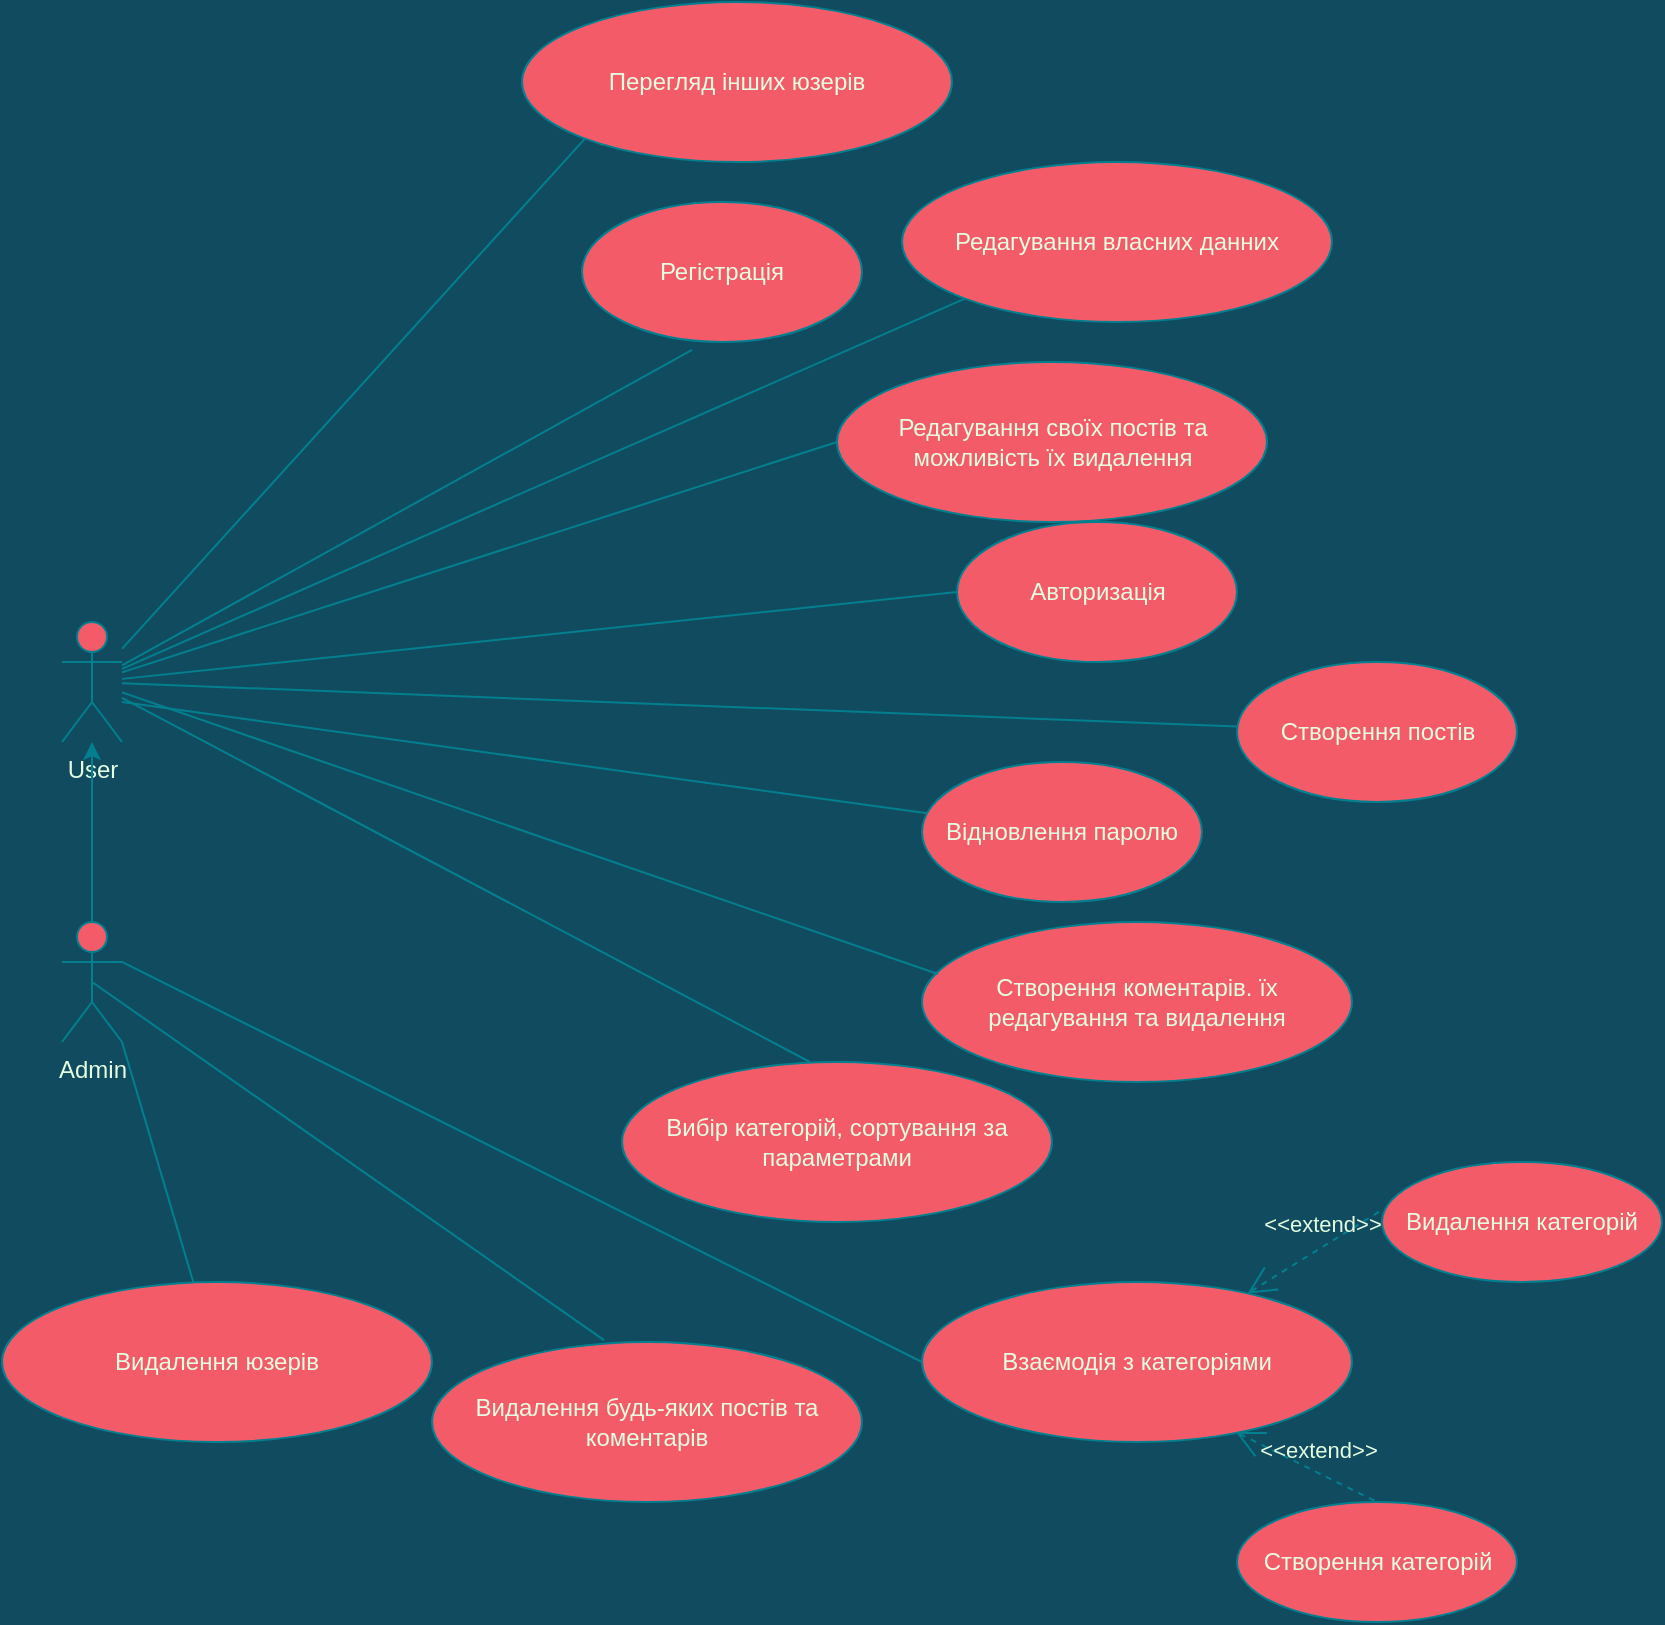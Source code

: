 <mxfile version="20.5.1" type="github">
  <diagram id="R2lEEEUBdFMjLlhIrx00" name="Page-1">
    <mxGraphModel dx="1422" dy="1893" grid="1" gridSize="10" guides="1" tooltips="1" connect="1" arrows="1" fold="1" page="1" pageScale="1" pageWidth="850" pageHeight="1100" background="#114B5F" math="0" shadow="0" extFonts="Permanent Marker^https://fonts.googleapis.com/css?family=Permanent+Marker">
      <root>
        <mxCell id="0" />
        <mxCell id="1" parent="0" />
        <mxCell id="qyAosdV2W5aRh3o3MJe6-1" value="User" style="shape=umlActor;verticalLabelPosition=bottom;verticalAlign=top;html=1;outlineConnect=0;fillColor=#F45B69;strokeColor=#028090;fontColor=#E4FDE1;" vertex="1" parent="1">
          <mxGeometry x="40" y="230" width="30" height="60" as="geometry" />
        </mxCell>
        <mxCell id="qyAosdV2W5aRh3o3MJe6-2" value="Регістрація" style="ellipse;whiteSpace=wrap;html=1;fillColor=#F45B69;strokeColor=#028090;fontColor=#E4FDE1;" vertex="1" parent="1">
          <mxGeometry x="300" y="20" width="140" height="70" as="geometry" />
        </mxCell>
        <mxCell id="qyAosdV2W5aRh3o3MJe6-3" value="Авторизація" style="ellipse;whiteSpace=wrap;html=1;fillColor=#F45B69;strokeColor=#028090;fontColor=#E4FDE1;" vertex="1" parent="1">
          <mxGeometry x="487.5" y="180" width="140" height="70" as="geometry" />
        </mxCell>
        <mxCell id="qyAosdV2W5aRh3o3MJe6-6" value="Створення постів" style="ellipse;whiteSpace=wrap;html=1;fillColor=#F45B69;strokeColor=#028090;fontColor=#E4FDE1;" vertex="1" parent="1">
          <mxGeometry x="627.5" y="250" width="140" height="70" as="geometry" />
        </mxCell>
        <mxCell id="qyAosdV2W5aRh3o3MJe6-8" value="Вибір категорій, сортування за параметрами" style="ellipse;whiteSpace=wrap;html=1;fillColor=#F45B69;strokeColor=#028090;fontColor=#E4FDE1;" vertex="1" parent="1">
          <mxGeometry x="320" y="450" width="215" height="80" as="geometry" />
        </mxCell>
        <mxCell id="qyAosdV2W5aRh3o3MJe6-9" value="Створення коментарів. їх редагування та видалення" style="ellipse;whiteSpace=wrap;html=1;fillColor=#F45B69;strokeColor=#028090;fontColor=#E4FDE1;" vertex="1" parent="1">
          <mxGeometry x="470" y="380" width="215" height="80" as="geometry" />
        </mxCell>
        <mxCell id="qyAosdV2W5aRh3o3MJe6-10" value="&lt;div&gt;Редагування своїх постів та можливість їх видалення&lt;/div&gt;" style="ellipse;whiteSpace=wrap;html=1;fillColor=#F45B69;strokeColor=#028090;fontColor=#E4FDE1;" vertex="1" parent="1">
          <mxGeometry x="427.5" y="100" width="215" height="80" as="geometry" />
        </mxCell>
        <mxCell id="qyAosdV2W5aRh3o3MJe6-11" value="Перегляд інших юзерів" style="ellipse;whiteSpace=wrap;html=1;fillColor=#F45B69;strokeColor=#028090;fontColor=#E4FDE1;" vertex="1" parent="1">
          <mxGeometry x="270" y="-80" width="215" height="80" as="geometry" />
        </mxCell>
        <mxCell id="qyAosdV2W5aRh3o3MJe6-15" value="&lt;div&gt;Редагування власних данних&lt;br&gt;&lt;/div&gt;" style="ellipse;whiteSpace=wrap;html=1;fillColor=#F45B69;strokeColor=#028090;fontColor=#E4FDE1;" vertex="1" parent="1">
          <mxGeometry x="460" width="215" height="80" as="geometry" />
        </mxCell>
        <mxCell id="qyAosdV2W5aRh3o3MJe6-19" value="Відновлення паролю" style="ellipse;whiteSpace=wrap;html=1;fillColor=#F45B69;strokeColor=#028090;fontColor=#E4FDE1;" vertex="1" parent="1">
          <mxGeometry x="470" y="300" width="140" height="70" as="geometry" />
        </mxCell>
        <mxCell id="qyAosdV2W5aRh3o3MJe6-20" value="" style="edgeStyle=none;html=1;endArrow=none;verticalAlign=bottom;rounded=0;entryX=0.393;entryY=1.057;entryDx=0;entryDy=0;entryPerimeter=0;labelBackgroundColor=#114B5F;strokeColor=#028090;fontColor=#E4FDE1;" edge="1" parent="1" source="qyAosdV2W5aRh3o3MJe6-1" target="qyAosdV2W5aRh3o3MJe6-2">
          <mxGeometry width="160" relative="1" as="geometry">
            <mxPoint x="300" y="510" as="sourcePoint" />
            <mxPoint x="460" y="510" as="targetPoint" />
          </mxGeometry>
        </mxCell>
        <mxCell id="qyAosdV2W5aRh3o3MJe6-22" value="" style="edgeStyle=none;html=1;endArrow=none;verticalAlign=bottom;rounded=0;entryX=0;entryY=0.5;entryDx=0;entryDy=0;labelBackgroundColor=#114B5F;strokeColor=#028090;fontColor=#E4FDE1;" edge="1" parent="1" source="qyAosdV2W5aRh3o3MJe6-1" target="qyAosdV2W5aRh3o3MJe6-3">
          <mxGeometry width="160" relative="1" as="geometry">
            <mxPoint x="300" y="510" as="sourcePoint" />
            <mxPoint x="460" y="510" as="targetPoint" />
          </mxGeometry>
        </mxCell>
        <mxCell id="qyAosdV2W5aRh3o3MJe6-23" value="" style="edgeStyle=none;html=1;endArrow=none;verticalAlign=bottom;rounded=0;labelBackgroundColor=#114B5F;strokeColor=#028090;fontColor=#E4FDE1;" edge="1" parent="1" target="qyAosdV2W5aRh3o3MJe6-19">
          <mxGeometry width="160" relative="1" as="geometry">
            <mxPoint x="70" y="270" as="sourcePoint" />
            <mxPoint x="460" y="510" as="targetPoint" />
          </mxGeometry>
        </mxCell>
        <mxCell id="qyAosdV2W5aRh3o3MJe6-24" value="" style="edgeStyle=none;html=1;endArrow=none;verticalAlign=bottom;rounded=0;labelBackgroundColor=#114B5F;strokeColor=#028090;fontColor=#E4FDE1;" edge="1" parent="1" source="qyAosdV2W5aRh3o3MJe6-1" target="qyAosdV2W5aRh3o3MJe6-6">
          <mxGeometry width="160" relative="1" as="geometry">
            <mxPoint x="130" y="550" as="sourcePoint" />
            <mxPoint x="327.47" y="394.545" as="targetPoint" />
          </mxGeometry>
        </mxCell>
        <mxCell id="qyAosdV2W5aRh3o3MJe6-25" value="" style="edgeStyle=none;html=1;endArrow=none;verticalAlign=bottom;rounded=0;entryX=0.437;entryY=0;entryDx=0;entryDy=0;entryPerimeter=0;labelBackgroundColor=#114B5F;strokeColor=#028090;fontColor=#E4FDE1;" edge="1" parent="1" source="qyAosdV2W5aRh3o3MJe6-1" target="qyAosdV2W5aRh3o3MJe6-8">
          <mxGeometry width="160" relative="1" as="geometry">
            <mxPoint x="130" y="554.003" as="sourcePoint" />
            <mxPoint x="260" y="550" as="targetPoint" />
          </mxGeometry>
        </mxCell>
        <mxCell id="qyAosdV2W5aRh3o3MJe6-26" value="" style="edgeStyle=none;html=1;endArrow=none;verticalAlign=bottom;rounded=0;entryX=0.037;entryY=0.325;entryDx=0;entryDy=0;entryPerimeter=0;labelBackgroundColor=#114B5F;strokeColor=#028090;fontColor=#E4FDE1;" edge="1" parent="1" source="qyAosdV2W5aRh3o3MJe6-1" target="qyAosdV2W5aRh3o3MJe6-9">
          <mxGeometry width="160" relative="1" as="geometry">
            <mxPoint x="130" y="560" as="sourcePoint" />
            <mxPoint x="270" y="560" as="targetPoint" />
          </mxGeometry>
        </mxCell>
        <mxCell id="qyAosdV2W5aRh3o3MJe6-27" value="" style="edgeStyle=none;html=1;endArrow=none;verticalAlign=bottom;rounded=0;entryX=0;entryY=0.5;entryDx=0;entryDy=0;labelBackgroundColor=#114B5F;strokeColor=#028090;fontColor=#E4FDE1;" edge="1" parent="1" source="qyAosdV2W5aRh3o3MJe6-1" target="qyAosdV2W5aRh3o3MJe6-10">
          <mxGeometry width="160" relative="1" as="geometry">
            <mxPoint x="112.05" y="589.996" as="sourcePoint" />
            <mxPoint x="260.005" y="659" as="targetPoint" />
          </mxGeometry>
        </mxCell>
        <mxCell id="qyAosdV2W5aRh3o3MJe6-28" value="" style="edgeStyle=none;html=1;endArrow=none;verticalAlign=bottom;rounded=0;entryX=0;entryY=1;entryDx=0;entryDy=0;labelBackgroundColor=#114B5F;strokeColor=#028090;fontColor=#E4FDE1;" edge="1" parent="1" source="qyAosdV2W5aRh3o3MJe6-1" target="qyAosdV2W5aRh3o3MJe6-15">
          <mxGeometry width="160" relative="1" as="geometry">
            <mxPoint x="109.89" y="599.996" as="sourcePoint" />
            <mxPoint x="259.995" y="745.46" as="targetPoint" />
          </mxGeometry>
        </mxCell>
        <mxCell id="qyAosdV2W5aRh3o3MJe6-29" value="" style="edgeStyle=none;html=1;endArrow=none;verticalAlign=bottom;rounded=0;entryX=0;entryY=1;entryDx=0;entryDy=0;labelBackgroundColor=#114B5F;strokeColor=#028090;fontColor=#E4FDE1;" edge="1" parent="1" source="qyAosdV2W5aRh3o3MJe6-1" target="qyAosdV2W5aRh3o3MJe6-11">
          <mxGeometry width="160" relative="1" as="geometry">
            <mxPoint x="100" y="600.005" as="sourcePoint" />
            <mxPoint x="250" y="854.55" as="targetPoint" />
          </mxGeometry>
        </mxCell>
        <mxCell id="qyAosdV2W5aRh3o3MJe6-31" style="edgeStyle=orthogonalEdgeStyle;rounded=0;orthogonalLoop=1;jettySize=auto;html=1;labelBackgroundColor=#114B5F;strokeColor=#028090;fontColor=#E4FDE1;" edge="1" parent="1" source="qyAosdV2W5aRh3o3MJe6-30" target="qyAosdV2W5aRh3o3MJe6-1">
          <mxGeometry relative="1" as="geometry" />
        </mxCell>
        <mxCell id="qyAosdV2W5aRh3o3MJe6-30" value="&lt;div&gt;Admin&lt;/div&gt;&lt;div&gt;&lt;br&gt;&lt;/div&gt;" style="shape=umlActor;verticalLabelPosition=bottom;verticalAlign=top;html=1;outlineConnect=0;fillColor=#F45B69;strokeColor=#028090;fontColor=#E4FDE1;" vertex="1" parent="1">
          <mxGeometry x="40" y="380" width="30" height="60" as="geometry" />
        </mxCell>
        <mxCell id="qyAosdV2W5aRh3o3MJe6-34" value="Видалення юзерів" style="ellipse;whiteSpace=wrap;html=1;fillColor=#F45B69;strokeColor=#028090;fontColor=#E4FDE1;" vertex="1" parent="1">
          <mxGeometry x="10" y="560" width="215" height="80" as="geometry" />
        </mxCell>
        <mxCell id="qyAosdV2W5aRh3o3MJe6-35" value="&lt;div&gt;Взаємодія з категоріями&lt;/div&gt;" style="ellipse;whiteSpace=wrap;html=1;fillColor=#F45B69;strokeColor=#028090;fontColor=#E4FDE1;" vertex="1" parent="1">
          <mxGeometry x="470" y="560" width="215" height="80" as="geometry" />
        </mxCell>
        <mxCell id="qyAosdV2W5aRh3o3MJe6-36" value="&lt;div&gt;Видалення будь-яких постів та коментарів&lt;/div&gt;" style="ellipse;whiteSpace=wrap;html=1;fillColor=#F45B69;strokeColor=#028090;fontColor=#E4FDE1;" vertex="1" parent="1">
          <mxGeometry x="225" y="590" width="215" height="80" as="geometry" />
        </mxCell>
        <mxCell id="qyAosdV2W5aRh3o3MJe6-37" value="" style="edgeStyle=none;html=1;endArrow=none;verticalAlign=bottom;rounded=0;exitX=0.5;exitY=0.5;exitDx=0;exitDy=0;exitPerimeter=0;entryX=0.4;entryY=-0.012;entryDx=0;entryDy=0;entryPerimeter=0;labelBackgroundColor=#114B5F;strokeColor=#028090;fontColor=#E4FDE1;" edge="1" parent="1" source="qyAosdV2W5aRh3o3MJe6-30" target="qyAosdV2W5aRh3o3MJe6-36">
          <mxGeometry width="160" relative="1" as="geometry">
            <mxPoint x="260" y="330" as="sourcePoint" />
            <mxPoint x="420" y="330" as="targetPoint" />
          </mxGeometry>
        </mxCell>
        <mxCell id="qyAosdV2W5aRh3o3MJe6-38" value="" style="edgeStyle=none;html=1;endArrow=none;verticalAlign=bottom;rounded=0;exitX=1;exitY=1;exitDx=0;exitDy=0;exitPerimeter=0;labelBackgroundColor=#114B5F;strokeColor=#028090;fontColor=#E4FDE1;" edge="1" parent="1" source="qyAosdV2W5aRh3o3MJe6-30" target="qyAosdV2W5aRh3o3MJe6-34">
          <mxGeometry width="160" relative="1" as="geometry">
            <mxPoint x="65" y="420" as="sourcePoint" />
            <mxPoint x="321" y="599.04" as="targetPoint" />
          </mxGeometry>
        </mxCell>
        <mxCell id="qyAosdV2W5aRh3o3MJe6-39" value="" style="edgeStyle=none;html=1;endArrow=none;verticalAlign=bottom;rounded=0;entryX=0;entryY=0.5;entryDx=0;entryDy=0;exitX=1;exitY=0.333;exitDx=0;exitDy=0;exitPerimeter=0;labelBackgroundColor=#114B5F;strokeColor=#028090;fontColor=#E4FDE1;" edge="1" parent="1" source="qyAosdV2W5aRh3o3MJe6-30" target="qyAosdV2W5aRh3o3MJe6-35">
          <mxGeometry width="160" relative="1" as="geometry">
            <mxPoint x="65" y="420" as="sourcePoint" />
            <mxPoint x="321" y="599.04" as="targetPoint" />
          </mxGeometry>
        </mxCell>
        <mxCell id="qyAosdV2W5aRh3o3MJe6-40" value="Створення категорій" style="ellipse;whiteSpace=wrap;html=1;fillColor=#F45B69;strokeColor=#028090;fontColor=#E4FDE1;" vertex="1" parent="1">
          <mxGeometry x="627.5" y="670" width="140" height="60" as="geometry" />
        </mxCell>
        <mxCell id="qyAosdV2W5aRh3o3MJe6-41" value="Видалення категорій" style="ellipse;whiteSpace=wrap;html=1;fillColor=#F45B69;strokeColor=#028090;fontColor=#E4FDE1;" vertex="1" parent="1">
          <mxGeometry x="700" y="500" width="140" height="60" as="geometry" />
        </mxCell>
        <mxCell id="qyAosdV2W5aRh3o3MJe6-42" value="&amp;lt;&amp;lt;extend&amp;gt;&amp;gt;" style="edgeStyle=none;html=1;startArrow=open;endArrow=none;startSize=12;verticalAlign=bottom;dashed=1;labelBackgroundColor=none;rounded=0;entryX=0;entryY=0.4;entryDx=0;entryDy=0;entryPerimeter=0;strokeColor=#028090;fontColor=#E4FDE1;" edge="1" parent="1" source="qyAosdV2W5aRh3o3MJe6-35" target="qyAosdV2W5aRh3o3MJe6-41">
          <mxGeometry x="0.143" y="2" width="160" relative="1" as="geometry">
            <mxPoint x="260" y="480" as="sourcePoint" />
            <mxPoint x="420" y="480" as="targetPoint" />
            <mxPoint as="offset" />
          </mxGeometry>
        </mxCell>
        <mxCell id="qyAosdV2W5aRh3o3MJe6-43" value="&amp;lt;&amp;lt;extend&amp;gt;&amp;gt;" style="edgeStyle=none;html=1;startArrow=open;endArrow=none;startSize=12;verticalAlign=bottom;dashed=1;labelBackgroundColor=none;rounded=0;entryX=0.5;entryY=0;entryDx=0;entryDy=0;exitX=0.73;exitY=0.938;exitDx=0;exitDy=0;exitPerimeter=0;strokeColor=#028090;fontColor=#E4FDE1;" edge="1" parent="1" source="qyAosdV2W5aRh3o3MJe6-35" target="qyAosdV2W5aRh3o3MJe6-40">
          <mxGeometry x="0.143" y="2" width="160" relative="1" as="geometry">
            <mxPoint x="642.625" y="575.66" as="sourcePoint" />
            <mxPoint x="710" y="534" as="targetPoint" />
            <mxPoint as="offset" />
          </mxGeometry>
        </mxCell>
      </root>
    </mxGraphModel>
  </diagram>
</mxfile>
